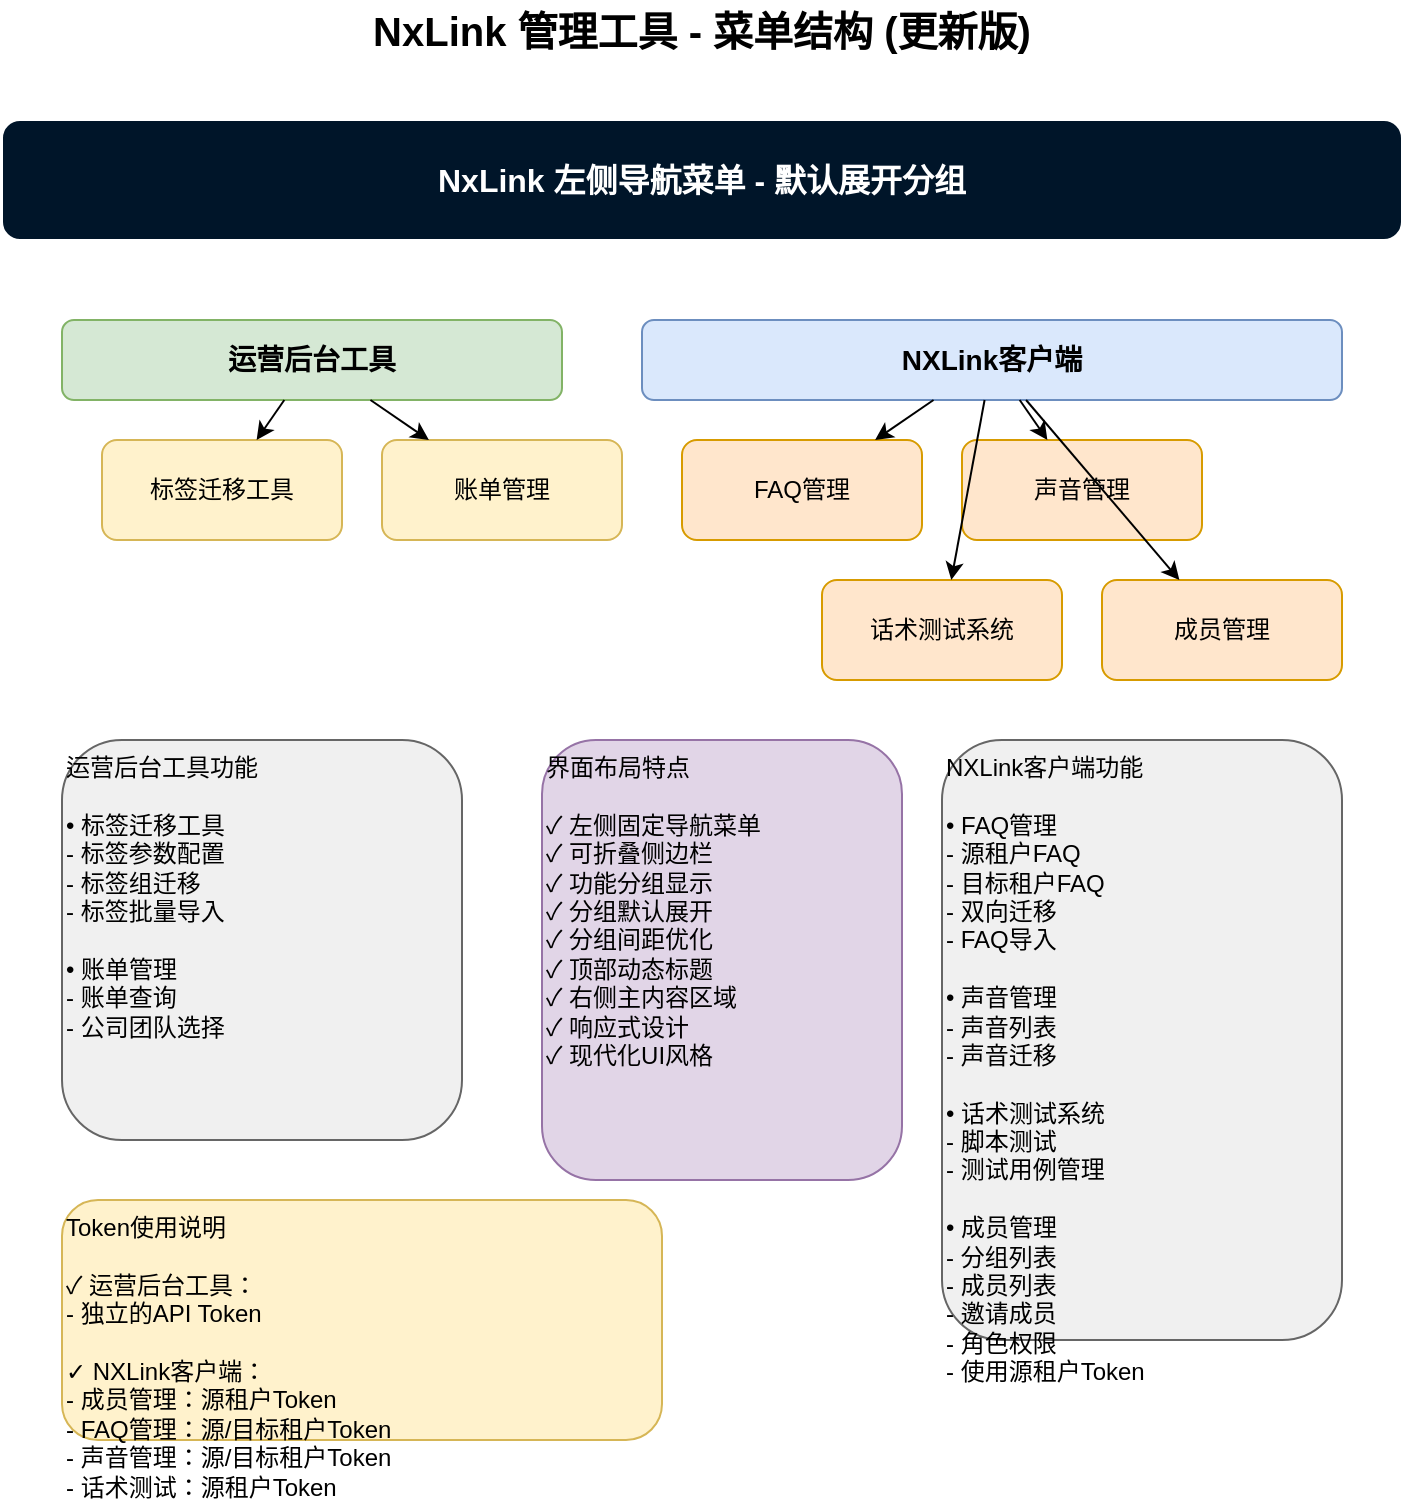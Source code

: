 <?xml version="1.0" encoding="UTF-8"?>
<mxfile version="24.7.17">
  <diagram name="菜单结构" id="menu-structure">
    <mxGraphModel dx="1422" dy="737" grid="1" gridSize="10" guides="1" tooltips="1" connect="1" arrows="1" fold="1" page="1" pageScale="1" pageWidth="827" pageHeight="1169" math="0" shadow="0">
      <root>
        <mxCell id="0" />
        <mxCell id="1" parent="0" />
        
        <!-- 标题 -->
        <mxCell id="title" value="NxLink 管理工具 - 菜单结构 (更新版)" style="text;html=1;strokeColor=none;fillColor=none;align=center;verticalAlign=middle;whiteSpace=wrap;rounded=0;fontSize=20;fontStyle=1" vertex="1" parent="1">
          <mxGeometry x="200" y="20" width="400" height="30" as="geometry" />
        </mxCell>
        
        <!-- 主菜单容器 -->
        <mxCell id="main-menu" value="NxLink 左侧导航菜单 - 默认展开分组" style="rounded=1;whiteSpace=wrap;html=1;fillColor=#001529;strokeColor=#ffffff;fontSize=16;fontStyle=1;fontColor=#ffffff;" vertex="1" parent="1">
          <mxGeometry x="50" y="80" width="700" height="60" as="geometry" />
        </mxCell>
        
        <!-- 运营后台工具分组 -->
        <mxCell id="admin-group" value="运营后台工具" style="rounded=1;whiteSpace=wrap;html=1;fillColor=#d5e8d4;strokeColor=#82b366;fontSize=14;fontStyle=1" vertex="1" parent="1">
          <mxGeometry x="80" y="180" width="250" height="40" as="geometry" />
        </mxCell>
        
        <!-- 运营后台工具子菜单 -->
        <mxCell id="tag-menu" value="标签迁移工具" style="rounded=1;whiteSpace=wrap;html=1;fillColor=#fff2cc;strokeColor=#d6b656;" vertex="1" parent="1">
          <mxGeometry x="100" y="240" width="120" height="50" as="geometry" />
        </mxCell>
        
        <mxCell id="bill-menu" value="账单管理" style="rounded=1;whiteSpace=wrap;html=1;fillColor=#fff2cc;strokeColor=#d6b656;" vertex="1" parent="1">
          <mxGeometry x="240" y="240" width="120" height="50" as="geometry" />
        </mxCell>
        
        <!-- NXLink客户端分组 -->
        <mxCell id="client-group" value="NXLink客户端" style="rounded=1;whiteSpace=wrap;html=1;fillColor=#dae8fc;strokeColor=#6c8ebf;fontSize=14;fontStyle=1" vertex="1" parent="1">
          <mxGeometry x="370" y="180" width="350" height="40" as="geometry" />
        </mxCell>
        
        <!-- NXLink客户端子菜单 -->
        <mxCell id="faq-menu" value="FAQ管理" style="rounded=1;whiteSpace=wrap;html=1;fillColor=#ffe6cc;strokeColor=#d79b00;" vertex="1" parent="1">
          <mxGeometry x="390" y="240" width="120" height="50" as="geometry" />
        </mxCell>
        
        <mxCell id="voice-menu" value="声音管理" style="rounded=1;whiteSpace=wrap;html=1;fillColor=#ffe6cc;strokeColor=#d79b00;" vertex="1" parent="1">
          <mxGeometry x="530" y="240" width="120" height="50" as="geometry" />
        </mxCell>
        
        <mxCell id="script-menu" value="话术测试系统" style="rounded=1;whiteSpace=wrap;html=1;fillColor=#ffe6cc;strokeColor=#d79b00;" vertex="1" parent="1">
          <mxGeometry x="460" y="310" width="120" height="50" as="geometry" />
        </mxCell>
        
        <mxCell id="member-menu" value="成员管理" style="rounded=1;whiteSpace=wrap;html=1;fillColor=#ffe6cc;strokeColor=#d79b00;" vertex="1" parent="1">
          <mxGeometry x="600" y="310" width="120" height="50" as="geometry" />
        </mxCell>
        
        <!-- 连接线 -->
        <mxCell id="admin-line" value="" style="endArrow=classic;html=1;rounded=0;" edge="1" parent="1" source="admin-group" target="tag-menu">
          <mxGeometry width="50" height="50" relative="1" as="geometry">
            <mxPoint x="390" y="400" as="sourcePoint" />
            <mxPoint x="440" y="350" as="targetPoint" />
          </mxGeometry>
        </mxCell>
        
        <mxCell id="admin-line2" value="" style="endArrow=classic;html=1;rounded=0;" edge="1" parent="1" source="admin-group" target="bill-menu">
          <mxGeometry width="50" height="50" relative="1" as="geometry">
            <mxPoint x="390" y="400" as="sourcePoint" />
            <mxPoint x="440" y="350" as="targetPoint" />
          </mxGeometry>
        </mxCell>
        
        <mxCell id="client-line1" value="" style="endArrow=classic;html=1;rounded=0;" edge="1" parent="1" source="client-group" target="faq-menu">
          <mxGeometry width="50" height="50" relative="1" as="geometry">
            <mxPoint x="390" y="400" as="sourcePoint" />
            <mxPoint x="440" y="350" as="targetPoint" />
          </mxGeometry>
        </mxCell>
        
        <mxCell id="client-line2" value="" style="endArrow=classic;html=1;rounded=0;" edge="1" parent="1" source="client-group" target="voice-menu">
          <mxGeometry width="50" height="50" relative="1" as="geometry">
            <mxPoint x="390" y="400" as="sourcePoint" />
            <mxPoint x="440" y="350" as="targetPoint" />
          </mxGeometry>
        </mxCell>
        
        <mxCell id="client-line3" value="" style="endArrow=classic;html=1;rounded=0;" edge="1" parent="1" source="client-group" target="script-menu">
          <mxGeometry width="50" height="50" relative="1" as="geometry">
            <mxPoint x="390" y="400" as="sourcePoint" />
            <mxPoint x="440" y="350" as="targetPoint" />
          </mxGeometry>
        </mxCell>
        
        <mxCell id="client-line4" value="" style="endArrow=classic;html=1;rounded=0;" edge="1" parent="1" source="client-group" target="member-menu">
          <mxGeometry width="50" height="50" relative="1" as="geometry">
            <mxPoint x="390" y="400" as="sourcePoint" />
            <mxPoint x="440" y="350" as="targetPoint" />
          </mxGeometry>
        </mxCell>
        
        <!-- 功能说明区域 -->
        <mxCell id="features-admin" value="运营后台工具功能&lt;br&gt;&lt;br&gt;• 标签迁移工具&lt;br&gt;  - 标签参数配置&lt;br&gt;  - 标签组迁移&lt;br&gt;  - 标签批量导入&lt;br&gt;&lt;br&gt;• 账单管理&lt;br&gt;  - 账单查询&lt;br&gt;  - 公司团队选择" style="rounded=1;whiteSpace=wrap;html=1;fillColor=#f0f0f0;strokeColor=#666666;align=left;verticalAlign=top;" vertex="1" parent="1">
          <mxGeometry x="80" y="390" width="200" height="200" as="geometry" />
        </mxCell>
        
        <mxCell id="features-client" value="NXLink客户端功能&lt;br&gt;&lt;br&gt;• FAQ管理&lt;br&gt;  - 源租户FAQ&lt;br&gt;  - 目标租户FAQ&lt;br&gt;  - 双向迁移&lt;br&gt;  - FAQ导入&lt;br&gt;&lt;br&gt;• 声音管理&lt;br&gt;  - 声音列表&lt;br&gt;  - 声音迁移&lt;br&gt;&lt;br&gt;• 话术测试系统&lt;br&gt;  - 脚本测试&lt;br&gt;  - 测试用例管理&lt;br&gt;&lt;br&gt;• 成员管理&lt;br&gt;  - 分组列表&lt;br&gt;  - 成员列表&lt;br&gt;  - 邀请成员&lt;br&gt;  - 角色权限&lt;br&gt;  - 使用源租户Token" style="rounded=1;whiteSpace=wrap;html=1;fillColor=#f0f0f0;strokeColor=#666666;align=left;verticalAlign=top;" vertex="1" parent="1">
          <mxGeometry x="520" y="390" width="200" height="300" as="geometry" />
        </mxCell>
        
        <!-- 布局说明 -->
        <mxCell id="layout-info" value="界面布局特点&lt;br&gt;&lt;br&gt;✓ 左侧固定导航菜单&lt;br&gt;✓ 可折叠侧边栏&lt;br&gt;✓ 功能分组显示&lt;br&gt;✓ 分组默认展开&lt;br&gt;✓ 分组间距优化&lt;br&gt;✓ 顶部动态标题&lt;br&gt;✓ 右侧主内容区域&lt;br&gt;✓ 响应式设计&lt;br&gt;✓ 现代化UI风格" style="rounded=1;whiteSpace=wrap;html=1;fillColor=#e1d5e7;strokeColor=#9673a6;align=left;verticalAlign=top;" vertex="1" parent="1">
          <mxGeometry x="320" y="390" width="180" height="220" as="geometry" />
        </mxCell>
        
        <!-- Token使用说明 -->
        <mxCell id="token-info" value="Token使用说明&lt;br&gt;&lt;br&gt;✓ 运营后台工具：&lt;br&gt;  - 独立的API Token&lt;br&gt;&lt;br&gt;✓ NXLink客户端：&lt;br&gt;  - 成员管理：源租户Token&lt;br&gt;  - FAQ管理：源/目标租户Token&lt;br&gt;  - 声音管理：源/目标租户Token&lt;br&gt;  - 话术测试：源租户Token" style="rounded=1;whiteSpace=wrap;html=1;fillColor=#fff2cc;strokeColor=#d6b656;align=left;verticalAlign=top;" vertex="1" parent="1">
          <mxGeometry x="80" y="620" width="300" height="120" as="geometry" />
        </mxCell>
        
      </root>
    </mxGraphModel>
  </diagram>
</mxfile> 